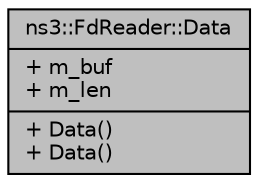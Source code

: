 digraph "ns3::FdReader::Data"
{
  edge [fontname="Helvetica",fontsize="10",labelfontname="Helvetica",labelfontsize="10"];
  node [fontname="Helvetica",fontsize="10",shape=record];
  Node1 [label="{ns3::FdReader::Data\n|+ m_buf\l+ m_len\l|+ Data()\l+ Data()\l}",height=0.2,width=0.4,color="black", fillcolor="grey75", style="filled", fontcolor="black"];
}
